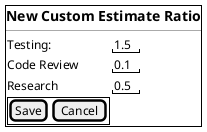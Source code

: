 @startsalt "Add Custom Estimate Ratio"

    {+
        == New Custom Estimate Ratio
        ---
        {
            Testing: | "1.5"
            Code Review | "0.1"
            Research | "0.5"
            {+
                [Save] | [Cancel]
            }
        }
    }
@endsalt